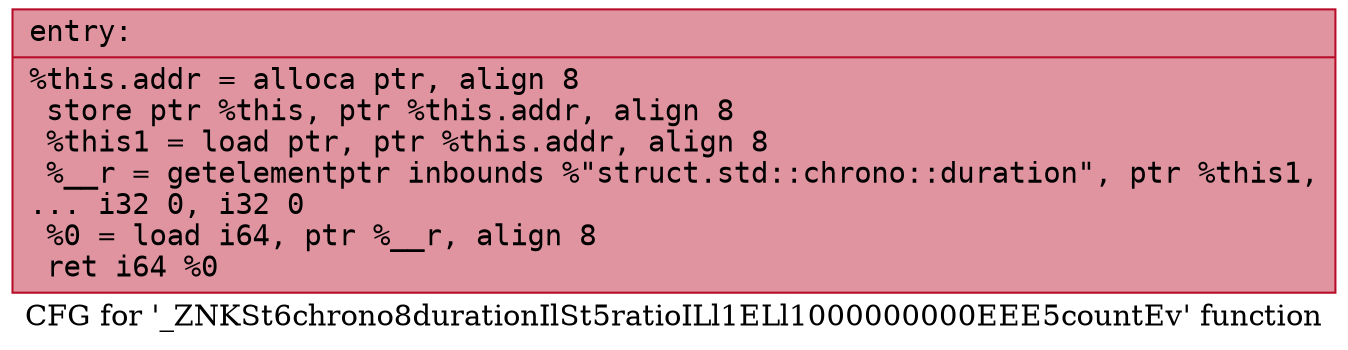 digraph "CFG for '_ZNKSt6chrono8durationIlSt5ratioILl1ELl1000000000EEE5countEv' function" {
	label="CFG for '_ZNKSt6chrono8durationIlSt5ratioILl1ELl1000000000EEE5countEv' function";

	Node0x5651cd82e930 [shape=record,color="#b70d28ff", style=filled, fillcolor="#b70d2870" fontname="Courier",label="{entry:\l|  %this.addr = alloca ptr, align 8\l  store ptr %this, ptr %this.addr, align 8\l  %this1 = load ptr, ptr %this.addr, align 8\l  %__r = getelementptr inbounds %\"struct.std::chrono::duration\", ptr %this1,\l... i32 0, i32 0\l  %0 = load i64, ptr %__r, align 8\l  ret i64 %0\l}"];
}
